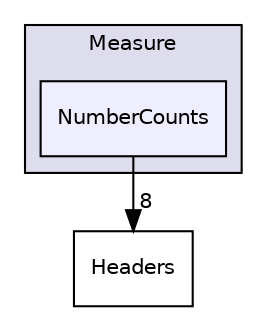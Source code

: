 digraph "Measure/NumberCounts" {
  compound=true
  node [ fontsize="10", fontname="Helvetica"];
  edge [ labelfontsize="10", labelfontname="Helvetica"];
  subgraph clusterdir_fb9ab5871bccc101b83da8bb6e4fe5d7 {
    graph [ bgcolor="#ddddee", pencolor="black", label="Measure" fontname="Helvetica", fontsize="10", URL="dir_fb9ab5871bccc101b83da8bb6e4fe5d7.html"]
  dir_88e17bebb90da349d9e9bc89c30f91b5 [shape=box, label="NumberCounts", style="filled", fillcolor="#eeeeff", pencolor="black", URL="dir_88e17bebb90da349d9e9bc89c30f91b5.html"];
  }
  dir_692516b589a32b3bfce781ca9f6d1534 [shape=box label="Headers" URL="dir_692516b589a32b3bfce781ca9f6d1534.html"];
  dir_88e17bebb90da349d9e9bc89c30f91b5->dir_692516b589a32b3bfce781ca9f6d1534 [headlabel="8", labeldistance=1.5 headhref="dir_000016_000011.html"];
}
